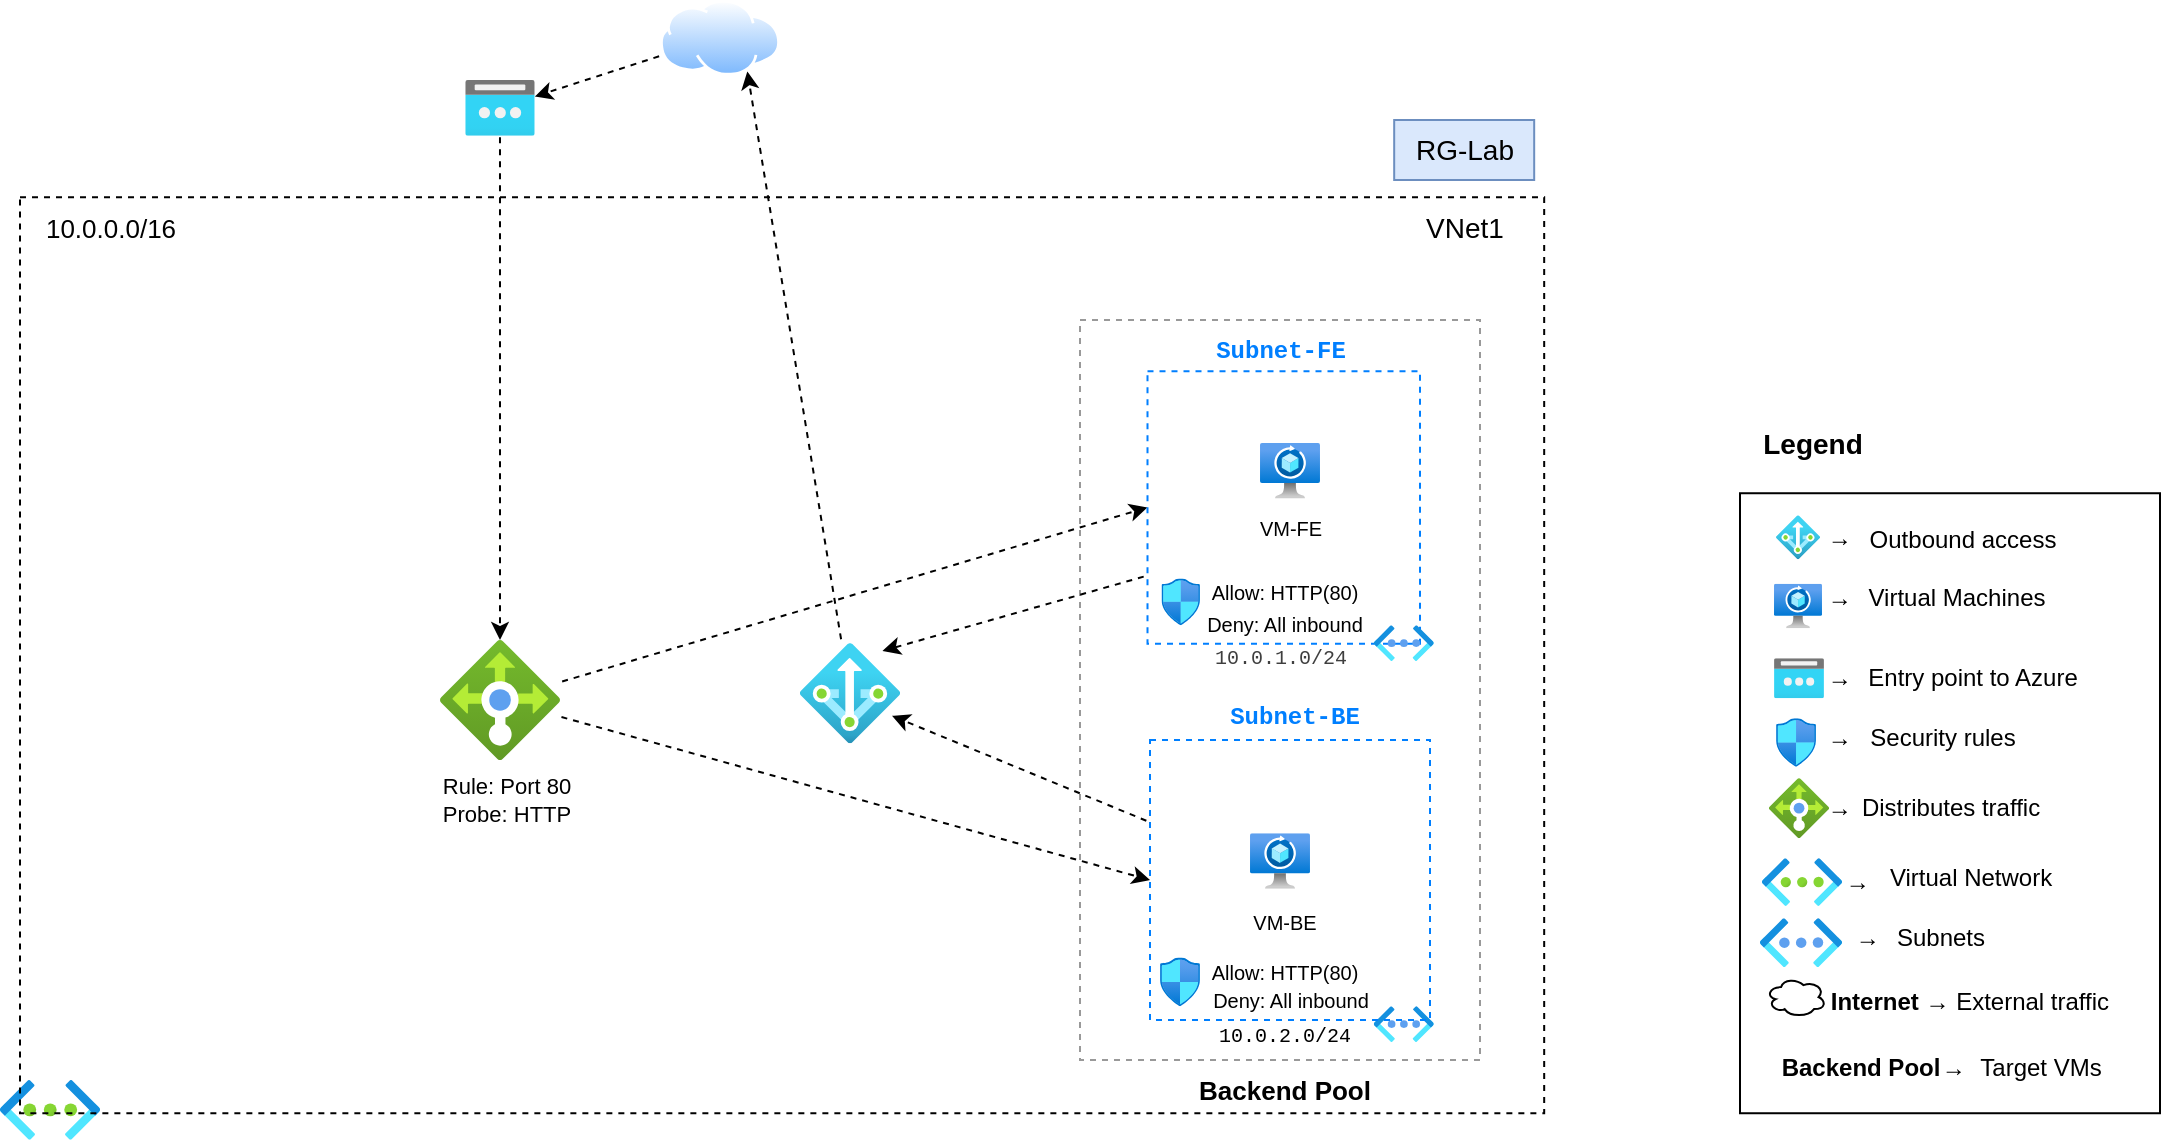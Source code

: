 <mxfile version="28.1.2">
  <diagram name="Project 1" id="fXQbgbXIES2rKZo9UI9D">
    <mxGraphModel dx="772" dy="3849" grid="1" gridSize="10" guides="1" tooltips="1" connect="1" arrows="1" fold="1" page="1" pageScale="1" pageWidth="850" pageHeight="1100" math="0" shadow="0">
      <root>
        <mxCell id="0" />
        <mxCell id="1" parent="0" />
        <mxCell id="riEmUQZMA9_rJhYm_ons-21" value="" style="rounded=0;whiteSpace=wrap;html=1;fillColor=none;strokeColor=#000000;dashed=1;opacity=40;" parent="1" vertex="1">
          <mxGeometry x="540" y="-3080" width="200" height="370" as="geometry" />
        </mxCell>
        <mxCell id="riEmUQZMA9_rJhYm_ons-22" value="" style="image;aspect=fixed;html=1;points=[];align=center;fontSize=12;image=img/lib/azure2/networking/Virtual_Networks.svg;" parent="1" vertex="1">
          <mxGeometry y="-2700" width="50" height="29.85" as="geometry" />
        </mxCell>
        <mxCell id="riEmUQZMA9_rJhYm_ons-23" value="" style="image;aspect=fixed;html=1;points=[];align=center;fontSize=12;image=img/lib/azure2/networking/Virtual_Networks_Classic.svg;" parent="1" vertex="1">
          <mxGeometry x="686.88" y="-2736.91" width="30" height="17.91" as="geometry" />
        </mxCell>
        <mxCell id="riEmUQZMA9_rJhYm_ons-25" value="" style="rounded=0;whiteSpace=wrap;html=1;fillColor=none;dashed=1;strokeWidth=1;perimeterSpacing=0;" parent="1" vertex="1">
          <mxGeometry x="10" y="-3141.38" width="762.09" height="458" as="geometry" />
        </mxCell>
        <mxCell id="riEmUQZMA9_rJhYm_ons-26" value="&lt;font style=&quot;font-size: 14px;&quot;&gt;VNet1&lt;/font&gt;" style="text;html=1;align=center;verticalAlign=middle;resizable=0;points=[];autosize=1;strokeColor=none;fillColor=none;" parent="1" vertex="1">
          <mxGeometry x="702.09" y="-3141.38" width="60" height="30" as="geometry" />
        </mxCell>
        <mxCell id="riEmUQZMA9_rJhYm_ons-28" value="&lt;span style=&quot;color: rgb(0, 127, 255); font-family: Consolas, &amp;quot;Courier New&amp;quot;, monospace; white-space-collapse: preserve; background-color: rgb(255, 255, 255);&quot;&gt;&lt;font&gt;Subnet-FE&lt;/font&gt;&lt;/span&gt;" style="text;html=1;align=center;verticalAlign=middle;resizable=0;points=[];autosize=1;strokeColor=none;fillColor=none;fontStyle=1" parent="1" vertex="1">
          <mxGeometry x="600" y="-3080" width="80" height="30" as="geometry" />
        </mxCell>
        <mxCell id="riEmUQZMA9_rJhYm_ons-29" style="edgeStyle=none;html=1;exitX=0;exitY=0.5;exitDx=0;exitDy=0;dashed=1;flowAnimation=1;endArrow=none;endFill=0;startArrow=classic;startFill=1;" parent="1" source="riEmUQZMA9_rJhYm_ons-30" target="riEmUQZMA9_rJhYm_ons-42" edge="1">
          <mxGeometry relative="1" as="geometry" />
        </mxCell>
        <mxCell id="YB0RbFuuZSGboLQ-tP3C-6" style="edgeStyle=none;html=1;exitX=0;exitY=0.75;exitDx=0;exitDy=0;dashed=1;entryX=0.825;entryY=0.078;entryDx=0;entryDy=0;entryPerimeter=0;flowAnimation=1;" parent="1" source="riEmUQZMA9_rJhYm_ons-30" target="YB0RbFuuZSGboLQ-tP3C-1" edge="1">
          <mxGeometry relative="1" as="geometry" />
        </mxCell>
        <mxCell id="riEmUQZMA9_rJhYm_ons-30" value="" style="whiteSpace=wrap;html=1;aspect=fixed;dashed=1;fillColor=none;strokeColor=#007FFF;strokeWidth=1;" parent="1" vertex="1">
          <mxGeometry x="573.75" y="-3054.41" width="136.25" height="136.25" as="geometry" />
        </mxCell>
        <mxCell id="riEmUQZMA9_rJhYm_ons-31" value="&lt;span style=&quot;color: rgb(0, 127, 255); font-family: Consolas, &amp;quot;Courier New&amp;quot;, monospace; white-space-collapse: preserve; background-color: rgb(255, 255, 255);&quot;&gt;&lt;font&gt;Subnet-BE&lt;/font&gt;&lt;/span&gt;" style="text;html=1;align=center;verticalAlign=middle;resizable=0;points=[];autosize=1;strokeColor=none;fillColor=none;fontStyle=1" parent="1" vertex="1">
          <mxGeometry x="606.88" y="-2897.38" width="80" height="30" as="geometry" />
        </mxCell>
        <mxCell id="riEmUQZMA9_rJhYm_ons-32" value="" style="image;aspect=fixed;html=1;points=[];align=center;fontSize=12;image=img/lib/azure2/networking/Spot_VM.svg;" parent="1" vertex="1">
          <mxGeometry x="630" y="-3018.47" width="30" height="27.71" as="geometry" />
        </mxCell>
        <mxCell id="riEmUQZMA9_rJhYm_ons-33" value="" style="image;aspect=fixed;html=1;points=[];align=center;fontSize=12;image=img/lib/azure2/networking/Virtual_Networks_Classic.svg;" parent="1" vertex="1">
          <mxGeometry x="686.88" y="-2927.38" width="30" height="17.91" as="geometry" />
        </mxCell>
        <mxCell id="riEmUQZMA9_rJhYm_ons-34" value="&lt;span style=&quot;color: rgb(0, 0, 0); font-family: Consolas, &amp;quot;Courier New&amp;quot;, monospace; white-space-collapse: preserve;&quot;&gt;&lt;font style=&quot;line-height: 100%;&quot;&gt;10.0.2.0/24&lt;/font&gt;&lt;/span&gt;" style="text;html=1;align=center;verticalAlign=middle;resizable=0;points=[];autosize=1;strokeColor=none;fillColor=none;fontSize=10;" parent="1" vertex="1">
          <mxGeometry x="601.88" y="-2736.91" width="80" height="30" as="geometry" />
        </mxCell>
        <mxCell id="riEmUQZMA9_rJhYm_ons-35" value="&lt;span style=&quot;color: rgb(63, 63, 63); font-family: Consolas, &amp;quot;Courier New&amp;quot;, monospace; font-size: 10px; white-space-collapse: preserve;&quot;&gt;10.0.1.0/24&lt;/span&gt;" style="text;html=1;align=center;verticalAlign=middle;resizable=0;points=[];autosize=1;strokeColor=none;fillColor=none;" parent="1" vertex="1">
          <mxGeometry x="600" y="-2927.38" width="80" height="30" as="geometry" />
        </mxCell>
        <mxCell id="riEmUQZMA9_rJhYm_ons-36" value="&lt;font style=&quot;font-size: 10px;&quot;&gt;VM-BE&lt;/font&gt;" style="text;html=1;align=center;verticalAlign=middle;resizable=0;points=[];autosize=1;strokeColor=none;fillColor=none;fontSize=8;" parent="1" vertex="1">
          <mxGeometry x="611.88" y="-2794.47" width="60" height="30" as="geometry" />
        </mxCell>
        <mxCell id="riEmUQZMA9_rJhYm_ons-37" value="&lt;font style=&quot;font-size: 10px;&quot;&gt;VM-FE&lt;/font&gt;" style="text;html=1;align=center;verticalAlign=middle;resizable=0;points=[];autosize=1;strokeColor=none;fillColor=none;fontStyle=0" parent="1" vertex="1">
          <mxGeometry x="620" y="-2990.76" width="50" height="30" as="geometry" />
        </mxCell>
        <mxCell id="riEmUQZMA9_rJhYm_ons-38" value="" style="image;aspect=fixed;html=1;points=[];align=center;fontSize=12;image=img/lib/azure2/networking/Network_Security_Groups.svg;" parent="1" vertex="1">
          <mxGeometry x="580" y="-2761.19" width="20" height="24.28" as="geometry" />
        </mxCell>
        <mxCell id="riEmUQZMA9_rJhYm_ons-39" style="edgeStyle=none;html=1;exitX=0;exitY=0.5;exitDx=0;exitDy=0;dashed=1;flowAnimation=1;endArrow=none;endFill=0;startArrow=classic;startFill=1;" parent="1" source="riEmUQZMA9_rJhYm_ons-40" target="riEmUQZMA9_rJhYm_ons-42" edge="1">
          <mxGeometry relative="1" as="geometry" />
        </mxCell>
        <mxCell id="riEmUQZMA9_rJhYm_ons-40" value="" style="whiteSpace=wrap;html=1;aspect=fixed;fillColor=none;dashed=1;strokeColor=#007FFF;strokeWidth=1;" parent="1" vertex="1">
          <mxGeometry x="575" y="-2870" width="140" height="140" as="geometry" />
        </mxCell>
        <mxCell id="riEmUQZMA9_rJhYm_ons-41" value="&lt;font&gt;10.0.0.0/16&lt;/font&gt;" style="text;html=1;align=center;verticalAlign=middle;resizable=0;points=[];autosize=1;strokeColor=none;fillColor=none;fontSize=13;" parent="1" vertex="1">
          <mxGeometry x="10.0" y="-3141.38" width="90" height="30" as="geometry" />
        </mxCell>
        <mxCell id="riEmUQZMA9_rJhYm_ons-48" value="" style="edgeStyle=none;html=1;dashed=1;flowAnimation=1;startArrow=classic;startFill=1;endArrow=none;endFill=0;" parent="1" source="riEmUQZMA9_rJhYm_ons-42" target="riEmUQZMA9_rJhYm_ons-47" edge="1">
          <mxGeometry relative="1" as="geometry" />
        </mxCell>
        <mxCell id="riEmUQZMA9_rJhYm_ons-42" value="" style="image;aspect=fixed;html=1;points=[];align=center;fontSize=12;image=img/lib/azure2/networking/Load_Balancers.svg;" parent="1" vertex="1">
          <mxGeometry x="220" y="-2920" width="60" height="60" as="geometry" />
        </mxCell>
        <mxCell id="riEmUQZMA9_rJhYm_ons-43" value="" style="image;aspect=fixed;html=1;points=[];align=center;fontSize=12;image=img/lib/azure2/networking/Network_Security_Groups.svg;" parent="1" vertex="1">
          <mxGeometry x="580.73" y="-2950.78" width="19.27" height="23.4" as="geometry" />
        </mxCell>
        <mxCell id="riEmUQZMA9_rJhYm_ons-45" value="&lt;div&gt;&lt;font style=&quot;font-size: 11px;&quot;&gt;Rule: Port 80&lt;/font&gt;&lt;/div&gt;&lt;div&gt;&lt;span style=&quot;background-color: transparent;&quot;&gt;&lt;font style=&quot;font-size: 11px;&quot;&gt;&amp;nbsp; Probe: HTTP&amp;nbsp;&amp;nbsp;&lt;/font&gt;&lt;/span&gt;&lt;/div&gt;" style="text;html=1;align=center;verticalAlign=middle;resizable=0;points=[];autosize=1;strokeColor=none;fillColor=none;fontSize=10;" parent="1" vertex="1">
          <mxGeometry x="202.6" y="-2860" width="100" height="40" as="geometry" />
        </mxCell>
        <mxCell id="riEmUQZMA9_rJhYm_ons-46" value="&lt;font style=&quot;font-size: 13px;&quot;&gt;Backend Pool&lt;/font&gt;" style="text;html=1;align=center;verticalAlign=middle;resizable=0;points=[];autosize=1;strokeColor=none;fillColor=none;fontStyle=1" parent="1" vertex="1">
          <mxGeometry x="591.88" y="-2710" width="100" height="30" as="geometry" />
        </mxCell>
        <mxCell id="riEmUQZMA9_rJhYm_ons-49" value="" style="edgeStyle=none;html=1;entryX=0;entryY=0.75;entryDx=0;entryDy=0;dashed=1;flowAnimation=1;startArrow=classic;startFill=1;endArrow=none;endFill=0;" parent="1" source="riEmUQZMA9_rJhYm_ons-47" target="JDDEKiMLZ1f1DVl6UAlb-1" edge="1">
          <mxGeometry relative="1" as="geometry">
            <mxPoint x="322.57" y="-3221.65" as="targetPoint" />
          </mxGeometry>
        </mxCell>
        <mxCell id="riEmUQZMA9_rJhYm_ons-47" value="" style="image;aspect=fixed;html=1;points=[];align=center;fontSize=12;image=img/lib/azure2/networking/Public_IP_Addresses.svg;" parent="1" vertex="1">
          <mxGeometry x="232.59" y="-3200" width="34.81" height="27.85" as="geometry" />
        </mxCell>
        <mxCell id="riEmUQZMA9_rJhYm_ons-50" value="&lt;font style=&quot;font-size: 10px;&quot;&gt;Allow: HTTP(80)&lt;/font&gt;" style="text;html=1;align=center;verticalAlign=middle;resizable=0;points=[];autosize=1;strokeColor=none;fillColor=none;fontSize=8;" parent="1" vertex="1">
          <mxGeometry x="591.88" y="-2959.39" width="100" height="30" as="geometry" />
        </mxCell>
        <mxCell id="riEmUQZMA9_rJhYm_ons-51" value="&lt;font style=&quot;font-size: 10px;&quot;&gt;Deny: All inbound&lt;/font&gt;" style="text;html=1;align=center;verticalAlign=middle;resizable=0;points=[];autosize=1;strokeColor=none;fillColor=none;fontSize=8;" parent="1" vertex="1">
          <mxGeometry x="591.88" y="-2943.16" width="100" height="30" as="geometry" />
        </mxCell>
        <mxCell id="riEmUQZMA9_rJhYm_ons-52" value="&lt;font style=&quot;font-size: 10px;&quot;&gt;Deny: All inbound&lt;/font&gt;" style="text;html=1;align=center;verticalAlign=middle;resizable=0;points=[];autosize=1;strokeColor=none;fillColor=none;fontSize=8;" parent="1" vertex="1">
          <mxGeometry x="595" y="-2755" width="100" height="30" as="geometry" />
        </mxCell>
        <mxCell id="riEmUQZMA9_rJhYm_ons-53" value="&lt;font style=&quot;font-size: 10px;&quot;&gt;Allow: HTTP(80)&lt;/font&gt;" style="text;html=1;align=center;verticalAlign=middle;resizable=0;points=[];autosize=1;strokeColor=none;fillColor=none;fontSize=8;" parent="1" vertex="1">
          <mxGeometry x="591.88" y="-2769.47" width="100" height="30" as="geometry" />
        </mxCell>
        <mxCell id="riEmUQZMA9_rJhYm_ons-57" value="&lt;font style=&quot;font-size: 14px;&quot;&gt;RG-Lab&lt;/font&gt;" style="text;html=1;align=center;verticalAlign=middle;resizable=0;points=[];autosize=1;strokeColor=#6c8ebf;fillColor=#dae8fc;" parent="1" vertex="1">
          <mxGeometry x="697.09" y="-3180" width="70" height="30" as="geometry" />
        </mxCell>
        <mxCell id="YB0RbFuuZSGboLQ-tP3C-5" style="edgeStyle=none;html=1;dashed=1;flowAnimation=1;entryX=0.75;entryY=1;entryDx=0;entryDy=0;endArrow=classic;endFill=1;" parent="1" source="YB0RbFuuZSGboLQ-tP3C-1" target="JDDEKiMLZ1f1DVl6UAlb-1" edge="1">
          <mxGeometry relative="1" as="geometry">
            <mxPoint x="382.2" y="-3219.85" as="targetPoint" />
          </mxGeometry>
        </mxCell>
        <mxCell id="YB0RbFuuZSGboLQ-tP3C-1" value="" style="image;aspect=fixed;html=1;points=[];align=center;fontSize=12;image=img/lib/azure2/networking/NAT.svg;" parent="1" vertex="1">
          <mxGeometry x="400" y="-2918.43" width="50" height="50" as="geometry" />
        </mxCell>
        <mxCell id="YB0RbFuuZSGboLQ-tP3C-7" style="edgeStyle=none;html=1;dashed=1;flowAnimation=1;entryX=0.92;entryY=0.727;entryDx=0;entryDy=0;entryPerimeter=0;" parent="1" source="riEmUQZMA9_rJhYm_ons-40" target="YB0RbFuuZSGboLQ-tP3C-1" edge="1">
          <mxGeometry relative="1" as="geometry" />
        </mxCell>
        <mxCell id="zY80UkvArqetOHCZbFNl-29" value="" style="image;aspect=fixed;html=1;points=[];align=center;fontSize=12;image=img/lib/azure2/networking/Spot_VM.svg;" parent="1" vertex="1">
          <mxGeometry x="625" y="-2823.32" width="30" height="27.71" as="geometry" />
        </mxCell>
        <mxCell id="zY80UkvArqetOHCZbFNl-59" value="" style="whiteSpace=wrap;html=1;" parent="1" vertex="1">
          <mxGeometry x="870" y="-2993.38" width="210" height="310" as="geometry" />
        </mxCell>
        <mxCell id="zY80UkvArqetOHCZbFNl-60" value="" style="image;aspect=fixed;html=1;points=[];align=center;fontSize=12;image=img/lib/azure2/networking/Public_IP_Addresses.svg;" parent="1" vertex="1">
          <mxGeometry x="887" y="-2910.92" width="25" height="20" as="geometry" />
        </mxCell>
        <mxCell id="zY80UkvArqetOHCZbFNl-61" value="" style="image;aspect=fixed;html=1;points=[];align=center;fontSize=12;image=img/lib/azure2/networking/Virtual_Networks.svg;" parent="1" vertex="1">
          <mxGeometry x="881" y="-2810.92" width="40" height="23.88" as="geometry" />
        </mxCell>
        <mxCell id="zY80UkvArqetOHCZbFNl-62" value="" style="image;aspect=fixed;html=1;points=[];align=center;fontSize=12;image=img/lib/azure2/networking/Virtual_Networks_Classic.svg;" parent="1" vertex="1">
          <mxGeometry x="880" y="-2780.92" width="41" height="24.48" as="geometry" />
        </mxCell>
        <mxCell id="zY80UkvArqetOHCZbFNl-63" value="" style="image;aspect=fixed;html=1;points=[];align=center;fontSize=12;image=img/lib/azure2/networking/Load_Balancers.svg;" parent="1" vertex="1">
          <mxGeometry x="884.5" y="-2850.92" width="30" height="30" as="geometry" />
        </mxCell>
        <mxCell id="zY80UkvArqetOHCZbFNl-64" value="" style="image;aspect=fixed;html=1;points=[];align=center;fontSize=12;image=img/lib/azure2/networking/Network_Security_Groups.svg;" parent="1" vertex="1">
          <mxGeometry x="888.02" y="-2880.92" width="20" height="24.29" as="geometry" />
        </mxCell>
        <mxCell id="zY80UkvArqetOHCZbFNl-65" value="" style="image;aspect=fixed;html=1;points=[];align=center;fontSize=12;image=img/lib/azure2/networking/Spot_VM.svg;" parent="1" vertex="1">
          <mxGeometry x="887" y="-2948.1" width="24" height="22.17" as="geometry" />
        </mxCell>
        <mxCell id="zY80UkvArqetOHCZbFNl-66" value="&lt;font style=&quot;font-size: 15px;&quot;&gt;☁️&lt;/font&gt; &lt;strong data-end=&quot;108&quot; data-start=&quot;96&quot;&gt;Internet&lt;/strong&gt; → External traffic" style="text;html=1;align=center;verticalAlign=middle;resizable=0;points=[];autosize=1;strokeColor=none;fillColor=none;" parent="1" vertex="1">
          <mxGeometry x="880" y="-2756.44" width="190" height="30" as="geometry" />
        </mxCell>
        <mxCell id="zY80UkvArqetOHCZbFNl-67" value="" style="ellipse;shape=cloud;whiteSpace=wrap;html=1;fillColor=default;" parent="1" vertex="1">
          <mxGeometry x="883.02" y="-2751.44" width="30" height="20" as="geometry" />
        </mxCell>
        <mxCell id="zY80UkvArqetOHCZbFNl-68" value=" Entry point to Azure" style="text;html=1;align=center;verticalAlign=middle;resizable=0;points=[];autosize=1;strokeColor=none;fillColor=none;" parent="1" vertex="1">
          <mxGeometry x="921" y="-2915.92" width="130" height="30" as="geometry" />
        </mxCell>
        <mxCell id="zY80UkvArqetOHCZbFNl-69" value="Distributes traffic" style="text;html=1;align=center;verticalAlign=middle;resizable=0;points=[];autosize=1;strokeColor=none;fillColor=none;" parent="1" vertex="1">
          <mxGeometry x="920" y="-2850.92" width="110" height="30" as="geometry" />
        </mxCell>
        <mxCell id="zY80UkvArqetOHCZbFNl-70" value="&lt;b&gt;Backend Pool&lt;/b&gt;" style="text;html=1;align=center;verticalAlign=middle;resizable=0;points=[];autosize=1;strokeColor=none;fillColor=none;" parent="1" vertex="1">
          <mxGeometry x="880" y="-2720.92" width="100" height="30" as="geometry" />
        </mxCell>
        <mxCell id="zY80UkvArqetOHCZbFNl-71" value="Target VMs" style="text;html=1;align=center;verticalAlign=middle;resizable=0;points=[];autosize=1;strokeColor=none;fillColor=none;" parent="1" vertex="1">
          <mxGeometry x="980" y="-2720.92" width="80" height="30" as="geometry" />
        </mxCell>
        <mxCell id="zY80UkvArqetOHCZbFNl-72" value="&lt;span style=&quot;color: rgb(0, 0, 0);&quot;&gt;→&amp;nbsp;&lt;/span&gt;" style="text;html=1;align=center;verticalAlign=middle;resizable=0;points=[];autosize=1;strokeColor=none;fillColor=none;" parent="1" vertex="1">
          <mxGeometry x="901" y="-2915.92" width="40" height="30" as="geometry" />
        </mxCell>
        <mxCell id="zY80UkvArqetOHCZbFNl-73" value="&lt;span style=&quot;color: rgb(0, 0, 0);&quot;&gt;→&amp;nbsp;&lt;/span&gt;" style="text;html=1;align=center;verticalAlign=middle;resizable=0;points=[];autosize=1;strokeColor=none;fillColor=none;" parent="1" vertex="1">
          <mxGeometry x="958.02" y="-2720.92" width="40" height="30" as="geometry" />
        </mxCell>
        <mxCell id="zY80UkvArqetOHCZbFNl-74" value="&lt;span style=&quot;color: rgb(0, 0, 0);&quot;&gt;→&amp;nbsp;&lt;/span&gt;" style="text;html=1;align=center;verticalAlign=middle;resizable=0;points=[];autosize=1;strokeColor=none;fillColor=none;" parent="1" vertex="1">
          <mxGeometry x="901" y="-2850.92" width="40" height="30" as="geometry" />
        </mxCell>
        <mxCell id="zY80UkvArqetOHCZbFNl-75" value="&lt;span style=&quot;color: rgb(0, 0, 0);&quot;&gt;→&amp;nbsp;&lt;/span&gt;" style="text;html=1;align=center;verticalAlign=middle;resizable=0;points=[];autosize=1;strokeColor=none;fillColor=none;" parent="1" vertex="1">
          <mxGeometry x="901" y="-2955.93" width="40" height="30" as="geometry" />
        </mxCell>
        <mxCell id="zY80UkvArqetOHCZbFNl-76" value="&lt;span style=&quot;color: rgb(0, 0, 0);&quot;&gt;→&amp;nbsp;&lt;/span&gt;" style="text;html=1;align=center;verticalAlign=middle;resizable=0;points=[];autosize=1;strokeColor=none;fillColor=none;" parent="1" vertex="1">
          <mxGeometry x="901" y="-2885.92" width="40" height="30" as="geometry" />
        </mxCell>
        <mxCell id="zY80UkvArqetOHCZbFNl-77" value="&lt;span style=&quot;color: rgb(0, 0, 0);&quot;&gt;→&amp;nbsp;&lt;/span&gt;" style="text;html=1;align=center;verticalAlign=middle;resizable=0;points=[];autosize=1;strokeColor=none;fillColor=none;" parent="1" vertex="1">
          <mxGeometry x="910" y="-2813.98" width="40" height="30" as="geometry" />
        </mxCell>
        <mxCell id="zY80UkvArqetOHCZbFNl-78" value="&lt;span style=&quot;color: rgb(0, 0, 0);&quot;&gt;→&amp;nbsp;&lt;/span&gt;" style="text;html=1;align=center;verticalAlign=middle;resizable=0;points=[];autosize=1;strokeColor=none;fillColor=none;" parent="1" vertex="1">
          <mxGeometry x="915.04" y="-2786.44" width="40" height="30" as="geometry" />
        </mxCell>
        <mxCell id="zY80UkvArqetOHCZbFNl-79" value=" Security rules" style="text;html=1;align=center;verticalAlign=middle;resizable=0;points=[];autosize=1;strokeColor=none;fillColor=none;" parent="1" vertex="1">
          <mxGeometry x="921" y="-2885.92" width="100" height="30" as="geometry" />
        </mxCell>
        <mxCell id="zY80UkvArqetOHCZbFNl-80" value="Virtual Network" style="text;html=1;align=center;verticalAlign=middle;resizable=0;points=[];autosize=1;strokeColor=none;fillColor=none;" parent="1" vertex="1">
          <mxGeometry x="935" y="-2816.44" width="100" height="30" as="geometry" />
        </mxCell>
        <mxCell id="zY80UkvArqetOHCZbFNl-81" value="Subnets" style="text;html=1;align=center;verticalAlign=middle;resizable=0;points=[];autosize=1;strokeColor=none;fillColor=none;" parent="1" vertex="1">
          <mxGeometry x="935" y="-2786.44" width="70" height="30" as="geometry" />
        </mxCell>
        <mxCell id="zY80UkvArqetOHCZbFNl-82" value="Virtual Machines" style="text;html=1;align=center;verticalAlign=middle;resizable=0;points=[];autosize=1;strokeColor=none;fillColor=none;" parent="1" vertex="1">
          <mxGeometry x="923.02" y="-2955.93" width="110" height="30" as="geometry" />
        </mxCell>
        <mxCell id="zY80UkvArqetOHCZbFNl-83" value="&lt;font style=&quot;font-size: 14px;&quot;&gt;Legend&lt;/font&gt;" style="text;html=1;align=center;verticalAlign=middle;resizable=0;points=[];autosize=1;strokeColor=none;fillColor=none;fontStyle=1" parent="1" vertex="1">
          <mxGeometry x="871" y="-3033.38" width="70" height="30" as="geometry" />
        </mxCell>
        <mxCell id="zY80UkvArqetOHCZbFNl-84" value="" style="image;aspect=fixed;html=1;points=[];align=center;fontSize=12;image=img/lib/azure2/networking/NAT.svg;" parent="1" vertex="1">
          <mxGeometry x="888.02" y="-2982.38" width="21.98" height="21.98" as="geometry" />
        </mxCell>
        <mxCell id="zY80UkvArqetOHCZbFNl-85" value="Outbound access" style="text;html=1;align=center;verticalAlign=middle;resizable=0;points=[];autosize=1;strokeColor=none;fillColor=none;" parent="1" vertex="1">
          <mxGeometry x="921" y="-2985.29" width="120" height="30" as="geometry" />
        </mxCell>
        <mxCell id="zY80UkvArqetOHCZbFNl-86" value="&lt;span style=&quot;color: rgb(0, 0, 0);&quot;&gt;→&amp;nbsp;&lt;/span&gt;" style="text;html=1;align=center;verticalAlign=middle;resizable=0;points=[];autosize=1;strokeColor=none;fillColor=none;" parent="1" vertex="1">
          <mxGeometry x="901" y="-2986.39" width="40" height="30" as="geometry" />
        </mxCell>
        <mxCell id="JDDEKiMLZ1f1DVl6UAlb-1" value="" style="image;aspect=fixed;perimeter=ellipsePerimeter;html=1;align=center;shadow=0;dashed=0;spacingTop=3;image=img/lib/active_directory/internet_cloud.svg;" vertex="1" parent="1">
          <mxGeometry x="330" y="-3240" width="60" height="37.8" as="geometry" />
        </mxCell>
      </root>
    </mxGraphModel>
  </diagram>
</mxfile>
